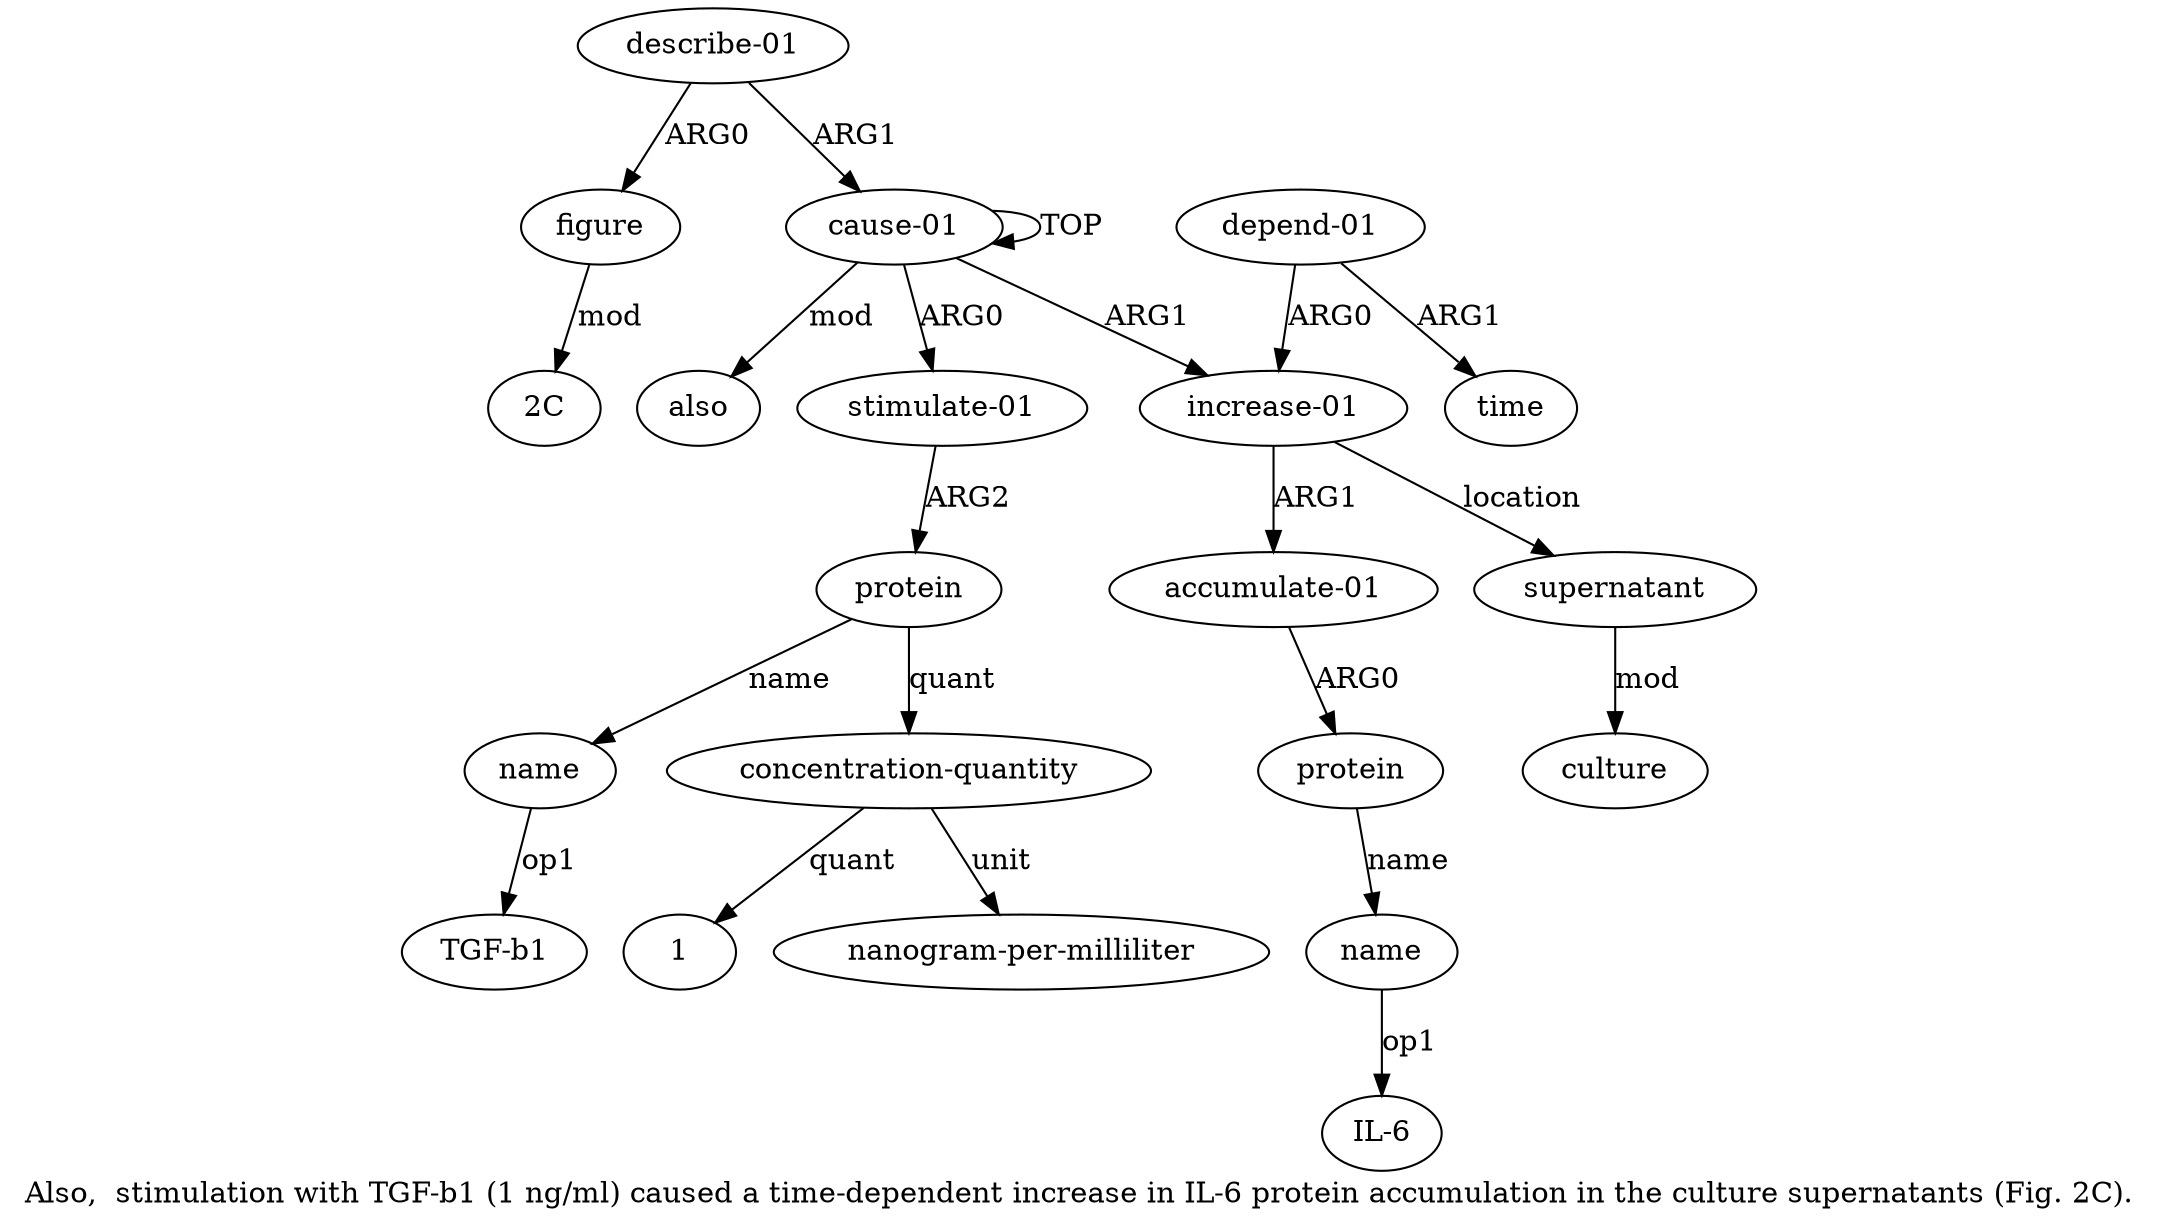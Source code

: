 digraph  {
	graph [label="Also,  stimulation with TGF-b1 (1 ng/ml) caused a time-dependent increase in IL-6 protein accumulation in the culture supernatants (\
Fig. 2C)."];
	node [label="\N"];
	a15	 [color=black,
		gold_ind=15,
		gold_label=figure,
		label=figure,
		test_ind=15,
		test_label=figure];
	"a15 2C"	 [color=black,
		gold_ind=-1,
		gold_label="2C",
		label="2C",
		test_ind=-1,
		test_label="2C"];
	a15 -> "a15 2C" [key=0,
	color=black,
	gold_label=mod,
	label=mod,
	test_label=mod];
a14 [color=black,
	gold_ind=14,
	gold_label="describe-01",
	label="describe-01",
	test_ind=14,
	test_label="describe-01"];
a14 -> a15 [key=0,
color=black,
gold_label=ARG0,
label=ARG0,
test_label=ARG0];
a0 [color=black,
gold_ind=0,
gold_label="cause-01",
label="cause-01",
test_ind=0,
test_label="cause-01"];
a14 -> a0 [key=0,
color=black,
gold_label=ARG1,
label=ARG1,
test_label=ARG1];
a16 [color=black,
gold_ind=16,
gold_label=also,
label=also,
test_ind=16,
test_label=also];
a11 [color=black,
gold_ind=11,
gold_label=time,
label=time,
test_ind=11,
test_label=time];
a10 [color=black,
gold_ind=10,
gold_label="depend-01",
label="depend-01",
test_ind=10,
test_label="depend-01"];
a10 -> a11 [key=0,
color=black,
gold_label=ARG1,
label=ARG1,
test_label=ARG1];
a6 [color=black,
gold_ind=6,
gold_label="increase-01",
label="increase-01",
test_ind=6,
test_label="increase-01"];
a10 -> a6 [key=0,
color=black,
gold_label=ARG0,
label=ARG0,
test_label=ARG0];
a13 [color=black,
gold_ind=13,
gold_label=culture,
label=culture,
test_ind=13,
test_label=culture];
a12 [color=black,
gold_ind=12,
gold_label=supernatant,
label=supernatant,
test_ind=12,
test_label=supernatant];
a12 -> a13 [key=0,
color=black,
gold_label=mod,
label=mod,
test_label=mod];
"a9 IL-6" [color=black,
gold_ind=-1,
gold_label="IL-6",
label="IL-6",
test_ind=-1,
test_label="IL-6"];
a1 [color=black,
gold_ind=1,
gold_label="stimulate-01",
label="stimulate-01",
test_ind=1,
test_label="stimulate-01"];
a2 [color=black,
gold_ind=2,
gold_label=protein,
label=protein,
test_ind=2,
test_label=protein];
a1 -> a2 [key=0,
color=black,
gold_label=ARG2,
label=ARG2,
test_label=ARG2];
a0 -> a16 [key=0,
color=black,
gold_label=mod,
label=mod,
test_label=mod];
a0 -> a1 [key=0,
color=black,
gold_label=ARG0,
label=ARG0,
test_label=ARG0];
a0 -> a0 [key=0,
color=black,
gold_label=TOP,
label=TOP,
test_label=TOP];
a0 -> a6 [key=0,
color=black,
gold_label=ARG1,
label=ARG1,
test_label=ARG1];
a3 [color=black,
gold_ind=3,
gold_label=name,
label=name,
test_ind=3,
test_label=name];
"a3 TGF-b1" [color=black,
gold_ind=-1,
gold_label="TGF-b1",
label="TGF-b1",
test_ind=-1,
test_label="TGF-b1"];
a3 -> "a3 TGF-b1" [key=0,
color=black,
gold_label=op1,
label=op1,
test_label=op1];
a2 -> a3 [key=0,
color=black,
gold_label=name,
label=name,
test_label=name];
a4 [color=black,
gold_ind=4,
gold_label="concentration-quantity",
label="concentration-quantity",
test_ind=4,
test_label="concentration-quantity"];
a2 -> a4 [key=0,
color=black,
gold_label=quant,
label=quant,
test_label=quant];
a5 [color=black,
gold_ind=5,
gold_label="nanogram-per-milliliter",
label="nanogram-per-milliliter",
test_ind=5,
test_label="nanogram-per-milliliter"];
a4 -> a5 [key=0,
color=black,
gold_label=unit,
label=unit,
test_label=unit];
"a4 1" [color=black,
gold_ind=-1,
gold_label=1,
label=1,
test_ind=-1,
test_label=1];
a4 -> "a4 1" [key=0,
color=black,
gold_label=quant,
label=quant,
test_label=quant];
a7 [color=black,
gold_ind=7,
gold_label="accumulate-01",
label="accumulate-01",
test_ind=7,
test_label="accumulate-01"];
a8 [color=black,
gold_ind=8,
gold_label=protein,
label=protein,
test_ind=8,
test_label=protein];
a7 -> a8 [key=0,
color=black,
gold_label=ARG0,
label=ARG0,
test_label=ARG0];
a6 -> a12 [key=0,
color=black,
gold_label=location,
label=location,
test_label=location];
a6 -> a7 [key=0,
color=black,
gold_label=ARG1,
label=ARG1,
test_label=ARG1];
a9 [color=black,
gold_ind=9,
gold_label=name,
label=name,
test_ind=9,
test_label=name];
a9 -> "a9 IL-6" [key=0,
color=black,
gold_label=op1,
label=op1,
test_label=op1];
a8 -> a9 [key=0,
color=black,
gold_label=name,
label=name,
test_label=name];
}
